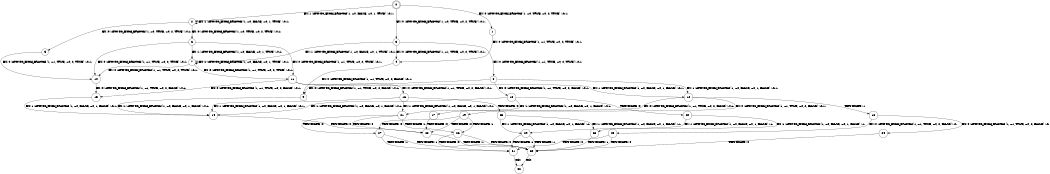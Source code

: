 digraph BCG {
size = "7, 10.5";
center = TRUE;
node [shape = circle];
0 [peripheries = 2];
0 -> 1 [label = "EX !0 !ATOMIC_EXCH_BRANCH (1, +0, TRUE, +0, 2, TRUE) !:0:1:"];
0 -> 2 [label = "EX !1 !ATOMIC_EXCH_BRANCH (1, +0, FALSE, +0, 1, TRUE) !:0:1:"];
0 -> 3 [label = "EX !0 !ATOMIC_EXCH_BRANCH (1, +0, TRUE, +0, 2, TRUE) !:0:1:"];
1 -> 4 [label = "EX !0 !ATOMIC_EXCH_BRANCH (1, +1, TRUE, +0, 2, TRUE) !:0:1:"];
2 -> 5 [label = "EX !0 !ATOMIC_EXCH_BRANCH (1, +0, TRUE, +0, 2, TRUE) !:0:1:"];
2 -> 6 [label = "EX !0 !ATOMIC_EXCH_BRANCH (1, +0, TRUE, +0, 2, TRUE) !:0:1:"];
2 -> 2 [label = "EX !1 !ATOMIC_EXCH_BRANCH (1, +0, FALSE, +0, 1, TRUE) !:0:1:"];
3 -> 4 [label = "EX !0 !ATOMIC_EXCH_BRANCH (1, +1, TRUE, +0, 2, TRUE) !:0:1:"];
3 -> 7 [label = "EX !1 !ATOMIC_EXCH_BRANCH (1, +0, FALSE, +0, 1, TRUE) !:0:1:"];
3 -> 8 [label = "EX !0 !ATOMIC_EXCH_BRANCH (1, +1, TRUE, +0, 2, TRUE) !:0:1:"];
4 -> 9 [label = "EX !0 !ATOMIC_EXCH_BRANCH (1, +1, TRUE, +0, 2, FALSE) !:0:1:"];
5 -> 10 [label = "EX !0 !ATOMIC_EXCH_BRANCH (1, +1, TRUE, +0, 2, TRUE) !:0:1:"];
6 -> 10 [label = "EX !0 !ATOMIC_EXCH_BRANCH (1, +1, TRUE, +0, 2, TRUE) !:0:1:"];
6 -> 7 [label = "EX !1 !ATOMIC_EXCH_BRANCH (1, +0, FALSE, +0, 1, TRUE) !:0:1:"];
6 -> 11 [label = "EX !0 !ATOMIC_EXCH_BRANCH (1, +1, TRUE, +0, 2, TRUE) !:0:1:"];
7 -> 10 [label = "EX !0 !ATOMIC_EXCH_BRANCH (1, +1, TRUE, +0, 2, TRUE) !:0:1:"];
7 -> 7 [label = "EX !1 !ATOMIC_EXCH_BRANCH (1, +0, FALSE, +0, 1, TRUE) !:0:1:"];
7 -> 11 [label = "EX !0 !ATOMIC_EXCH_BRANCH (1, +1, TRUE, +0, 2, TRUE) !:0:1:"];
8 -> 9 [label = "EX !0 !ATOMIC_EXCH_BRANCH (1, +1, TRUE, +0, 2, FALSE) !:0:1:"];
8 -> 12 [label = "EX !1 !ATOMIC_EXCH_BRANCH (1, +0, FALSE, +0, 1, FALSE) !:0:1:"];
8 -> 13 [label = "EX !0 !ATOMIC_EXCH_BRANCH (1, +1, TRUE, +0, 2, FALSE) !:0:1:"];
9 -> 14 [label = "EX !1 !ATOMIC_EXCH_BRANCH (1, +0, FALSE, +0, 1, FALSE) !:0:1:"];
10 -> 15 [label = "EX !0 !ATOMIC_EXCH_BRANCH (1, +1, TRUE, +0, 2, FALSE) !:0:1:"];
11 -> 15 [label = "EX !0 !ATOMIC_EXCH_BRANCH (1, +1, TRUE, +0, 2, FALSE) !:0:1:"];
11 -> 12 [label = "EX !1 !ATOMIC_EXCH_BRANCH (1, +0, FALSE, +0, 1, FALSE) !:0:1:"];
11 -> 16 [label = "EX !0 !ATOMIC_EXCH_BRANCH (1, +1, TRUE, +0, 2, FALSE) !:0:1:"];
12 -> 17 [label = "EX !0 !ATOMIC_EXCH_BRANCH (1, +1, TRUE, +0, 2, FALSE) !:0:1:"];
12 -> 18 [label = "TERMINATE !1"];
12 -> 19 [label = "EX !0 !ATOMIC_EXCH_BRANCH (1, +1, TRUE, +0, 2, FALSE) !:0:1:"];
13 -> 14 [label = "EX !1 !ATOMIC_EXCH_BRANCH (1, +0, FALSE, +0, 1, FALSE) !:0:1:"];
13 -> 20 [label = "TERMINATE !0"];
13 -> 21 [label = "EX !1 !ATOMIC_EXCH_BRANCH (1, +0, FALSE, +0, 1, FALSE) !:0:1:"];
14 -> 22 [label = "TERMINATE !0"];
15 -> 14 [label = "EX !1 !ATOMIC_EXCH_BRANCH (1, +0, FALSE, +0, 1, FALSE) !:0:1:"];
16 -> 14 [label = "EX !1 !ATOMIC_EXCH_BRANCH (1, +0, FALSE, +0, 1, FALSE) !:0:1:"];
16 -> 23 [label = "TERMINATE !0"];
16 -> 21 [label = "EX !1 !ATOMIC_EXCH_BRANCH (1, +0, FALSE, +0, 1, FALSE) !:0:1:"];
17 -> 22 [label = "TERMINATE !0"];
18 -> 24 [label = "EX !0 !ATOMIC_EXCH_BRANCH (1, +1, TRUE, +0, 2, FALSE) !:0:"];
18 -> 25 [label = "EX !0 !ATOMIC_EXCH_BRANCH (1, +1, TRUE, +0, 2, FALSE) !:0:"];
19 -> 22 [label = "TERMINATE !0"];
19 -> 26 [label = "TERMINATE !1"];
19 -> 27 [label = "TERMINATE !0"];
20 -> 28 [label = "EX !1 !ATOMIC_EXCH_BRANCH (1, +0, FALSE, +0, 1, FALSE) !:1:"];
20 -> 29 [label = "EX !1 !ATOMIC_EXCH_BRANCH (1, +0, FALSE, +0, 1, FALSE) !:1:"];
21 -> 22 [label = "TERMINATE !0"];
21 -> 26 [label = "TERMINATE !1"];
21 -> 27 [label = "TERMINATE !0"];
22 -> 30 [label = "TERMINATE !1"];
23 -> 28 [label = "EX !1 !ATOMIC_EXCH_BRANCH (1, +0, FALSE, +0, 1, FALSE) !:1:"];
23 -> 29 [label = "EX !1 !ATOMIC_EXCH_BRANCH (1, +0, FALSE, +0, 1, FALSE) !:1:"];
24 -> 30 [label = "TERMINATE !0"];
25 -> 30 [label = "TERMINATE !0"];
25 -> 31 [label = "TERMINATE !0"];
26 -> 30 [label = "TERMINATE !0"];
26 -> 31 [label = "TERMINATE !0"];
27 -> 30 [label = "TERMINATE !1"];
27 -> 31 [label = "TERMINATE !1"];
28 -> 30 [label = "TERMINATE !1"];
29 -> 30 [label = "TERMINATE !1"];
29 -> 31 [label = "TERMINATE !1"];
30 -> 32 [label = "exit"];
31 -> 32 [label = "exit"];
}
